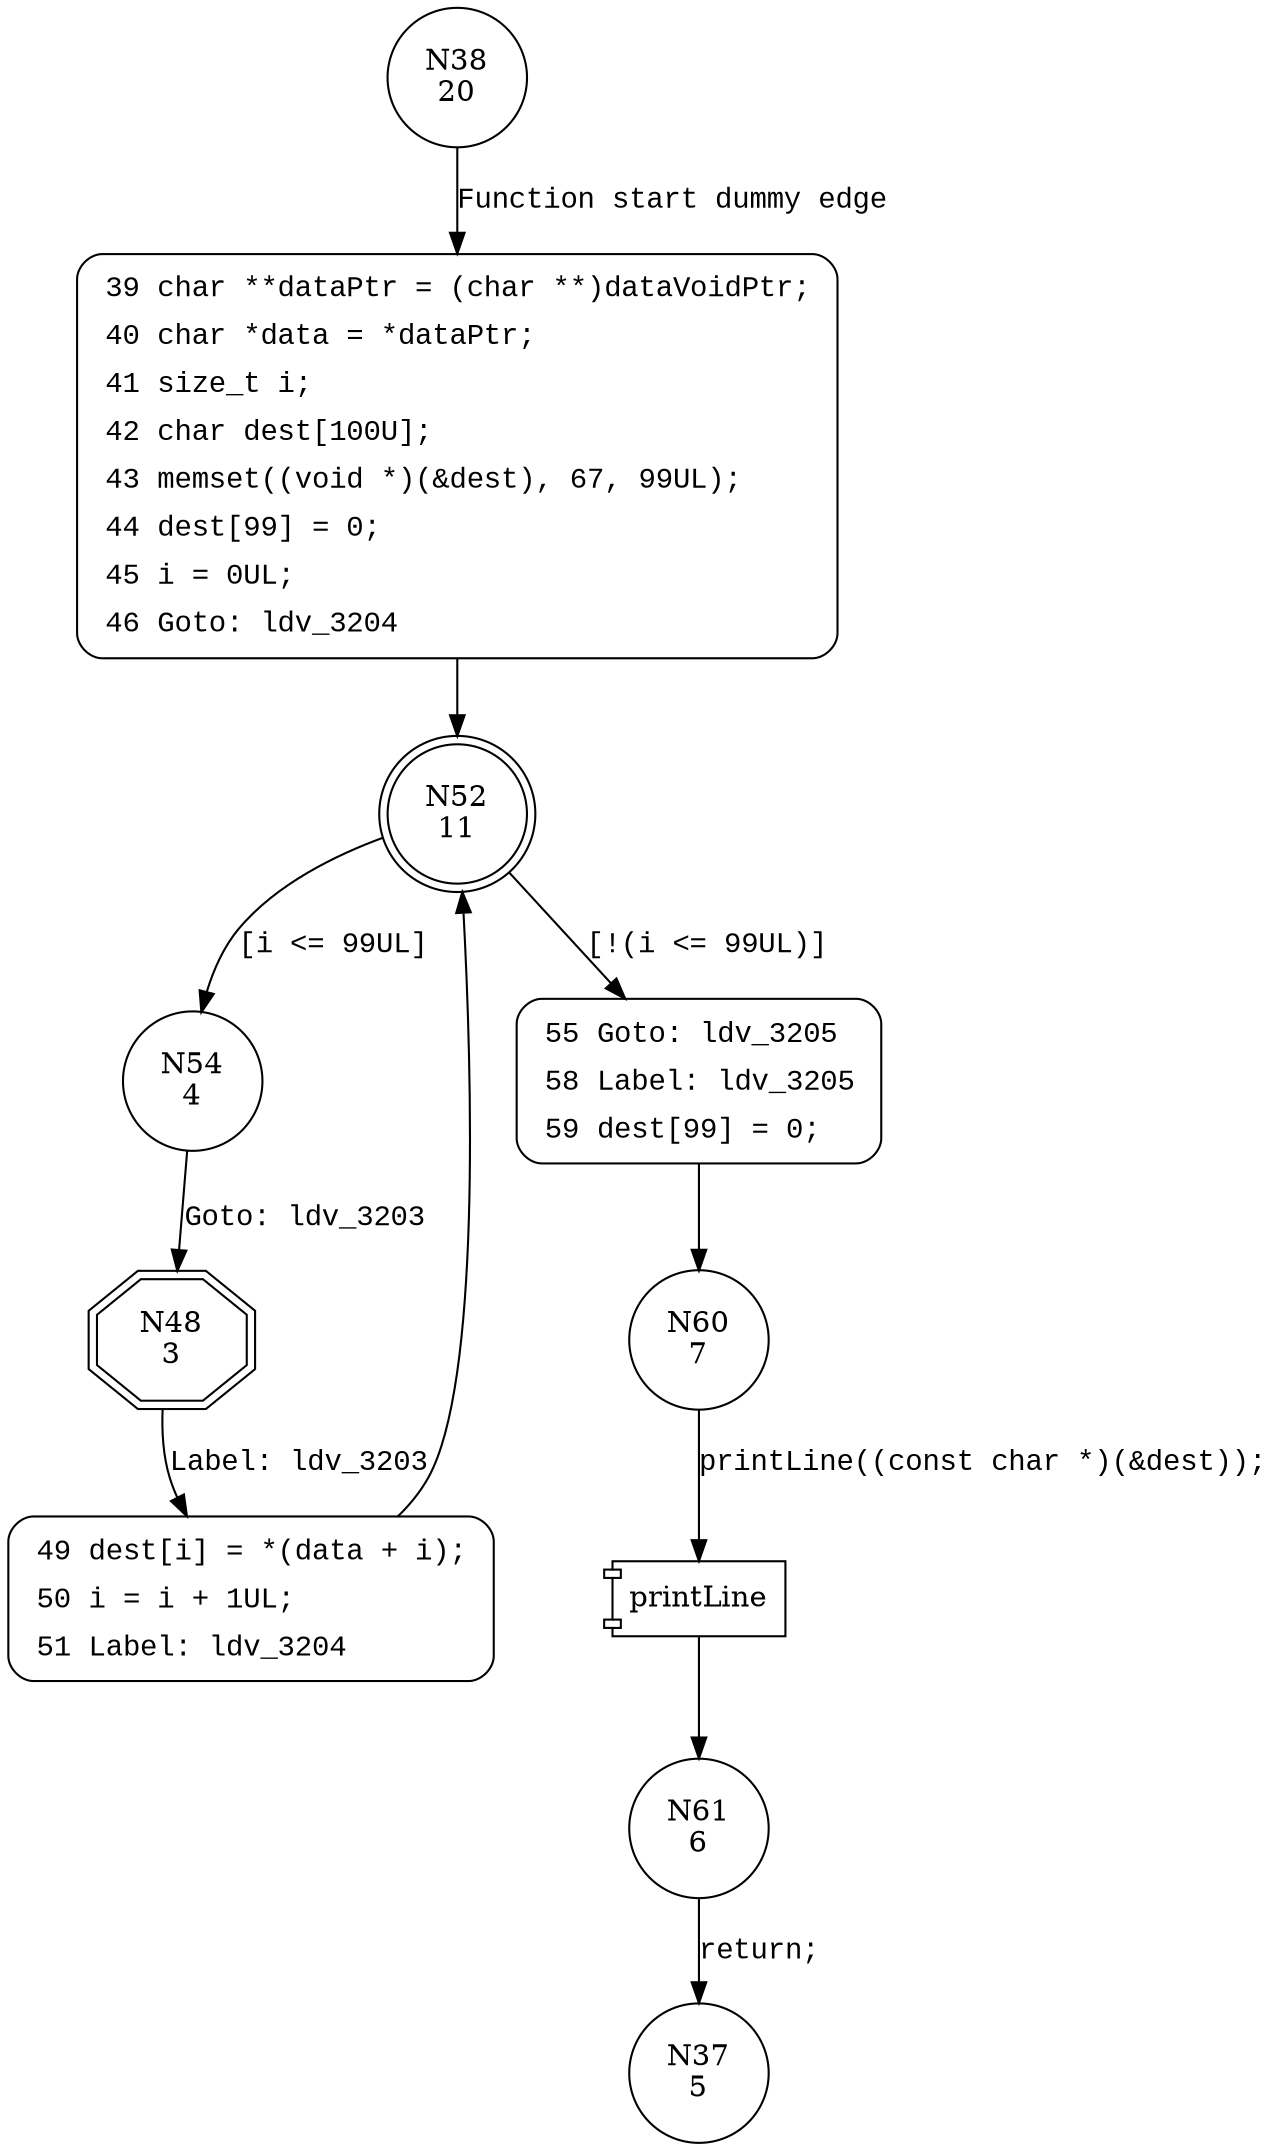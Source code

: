 digraph CWE127_Buffer_Underread__malloc_char_loop_64b_badSink {
38 [shape="circle" label="N38\n20"]
39 [shape="circle" label="N39\n19"]
52 [shape="doublecircle" label="N52\n11"]
54 [shape="circle" label="N54\n4"]
55 [shape="circle" label="N55\n10"]
60 [shape="circle" label="N60\n7"]
61 [shape="circle" label="N61\n6"]
48 [shape="doubleoctagon" label="N48\n3"]
49 [shape="circle" label="N49\n2"]
37 [shape="circle" label="N37\n5"]
39 [style="filled,bold" penwidth="1" fillcolor="white" fontname="Courier New" shape="Mrecord" label=<<table border="0" cellborder="0" cellpadding="3" bgcolor="white"><tr><td align="right">39</td><td align="left">char **dataPtr = (char **)dataVoidPtr;</td></tr><tr><td align="right">40</td><td align="left">char *data = *dataPtr;</td></tr><tr><td align="right">41</td><td align="left">size_t i;</td></tr><tr><td align="right">42</td><td align="left">char dest[100U];</td></tr><tr><td align="right">43</td><td align="left">memset((void *)(&amp;dest), 67, 99UL);</td></tr><tr><td align="right">44</td><td align="left">dest[99] = 0;</td></tr><tr><td align="right">45</td><td align="left">i = 0UL;</td></tr><tr><td align="right">46</td><td align="left">Goto: ldv_3204</td></tr></table>>]
39 -> 52[label=""]
55 [style="filled,bold" penwidth="1" fillcolor="white" fontname="Courier New" shape="Mrecord" label=<<table border="0" cellborder="0" cellpadding="3" bgcolor="white"><tr><td align="right">55</td><td align="left">Goto: ldv_3205</td></tr><tr><td align="right">58</td><td align="left">Label: ldv_3205</td></tr><tr><td align="right">59</td><td align="left">dest[99] = 0;</td></tr></table>>]
55 -> 60[label=""]
49 [style="filled,bold" penwidth="1" fillcolor="white" fontname="Courier New" shape="Mrecord" label=<<table border="0" cellborder="0" cellpadding="3" bgcolor="white"><tr><td align="right">49</td><td align="left">dest[i] = *(data + i);</td></tr><tr><td align="right">50</td><td align="left">i = i + 1UL;</td></tr><tr><td align="right">51</td><td align="left">Label: ldv_3204</td></tr></table>>]
49 -> 52[label=""]
38 -> 39 [label="Function start dummy edge" fontname="Courier New"]
52 -> 54 [label="[i <= 99UL]" fontname="Courier New"]
52 -> 55 [label="[!(i <= 99UL)]" fontname="Courier New"]
100026 [shape="component" label="printLine"]
60 -> 100026 [label="printLine((const char *)(&dest));" fontname="Courier New"]
100026 -> 61 [label="" fontname="Courier New"]
54 -> 48 [label="Goto: ldv_3203" fontname="Courier New"]
48 -> 49 [label="Label: ldv_3203" fontname="Courier New"]
61 -> 37 [label="return;" fontname="Courier New"]
}
